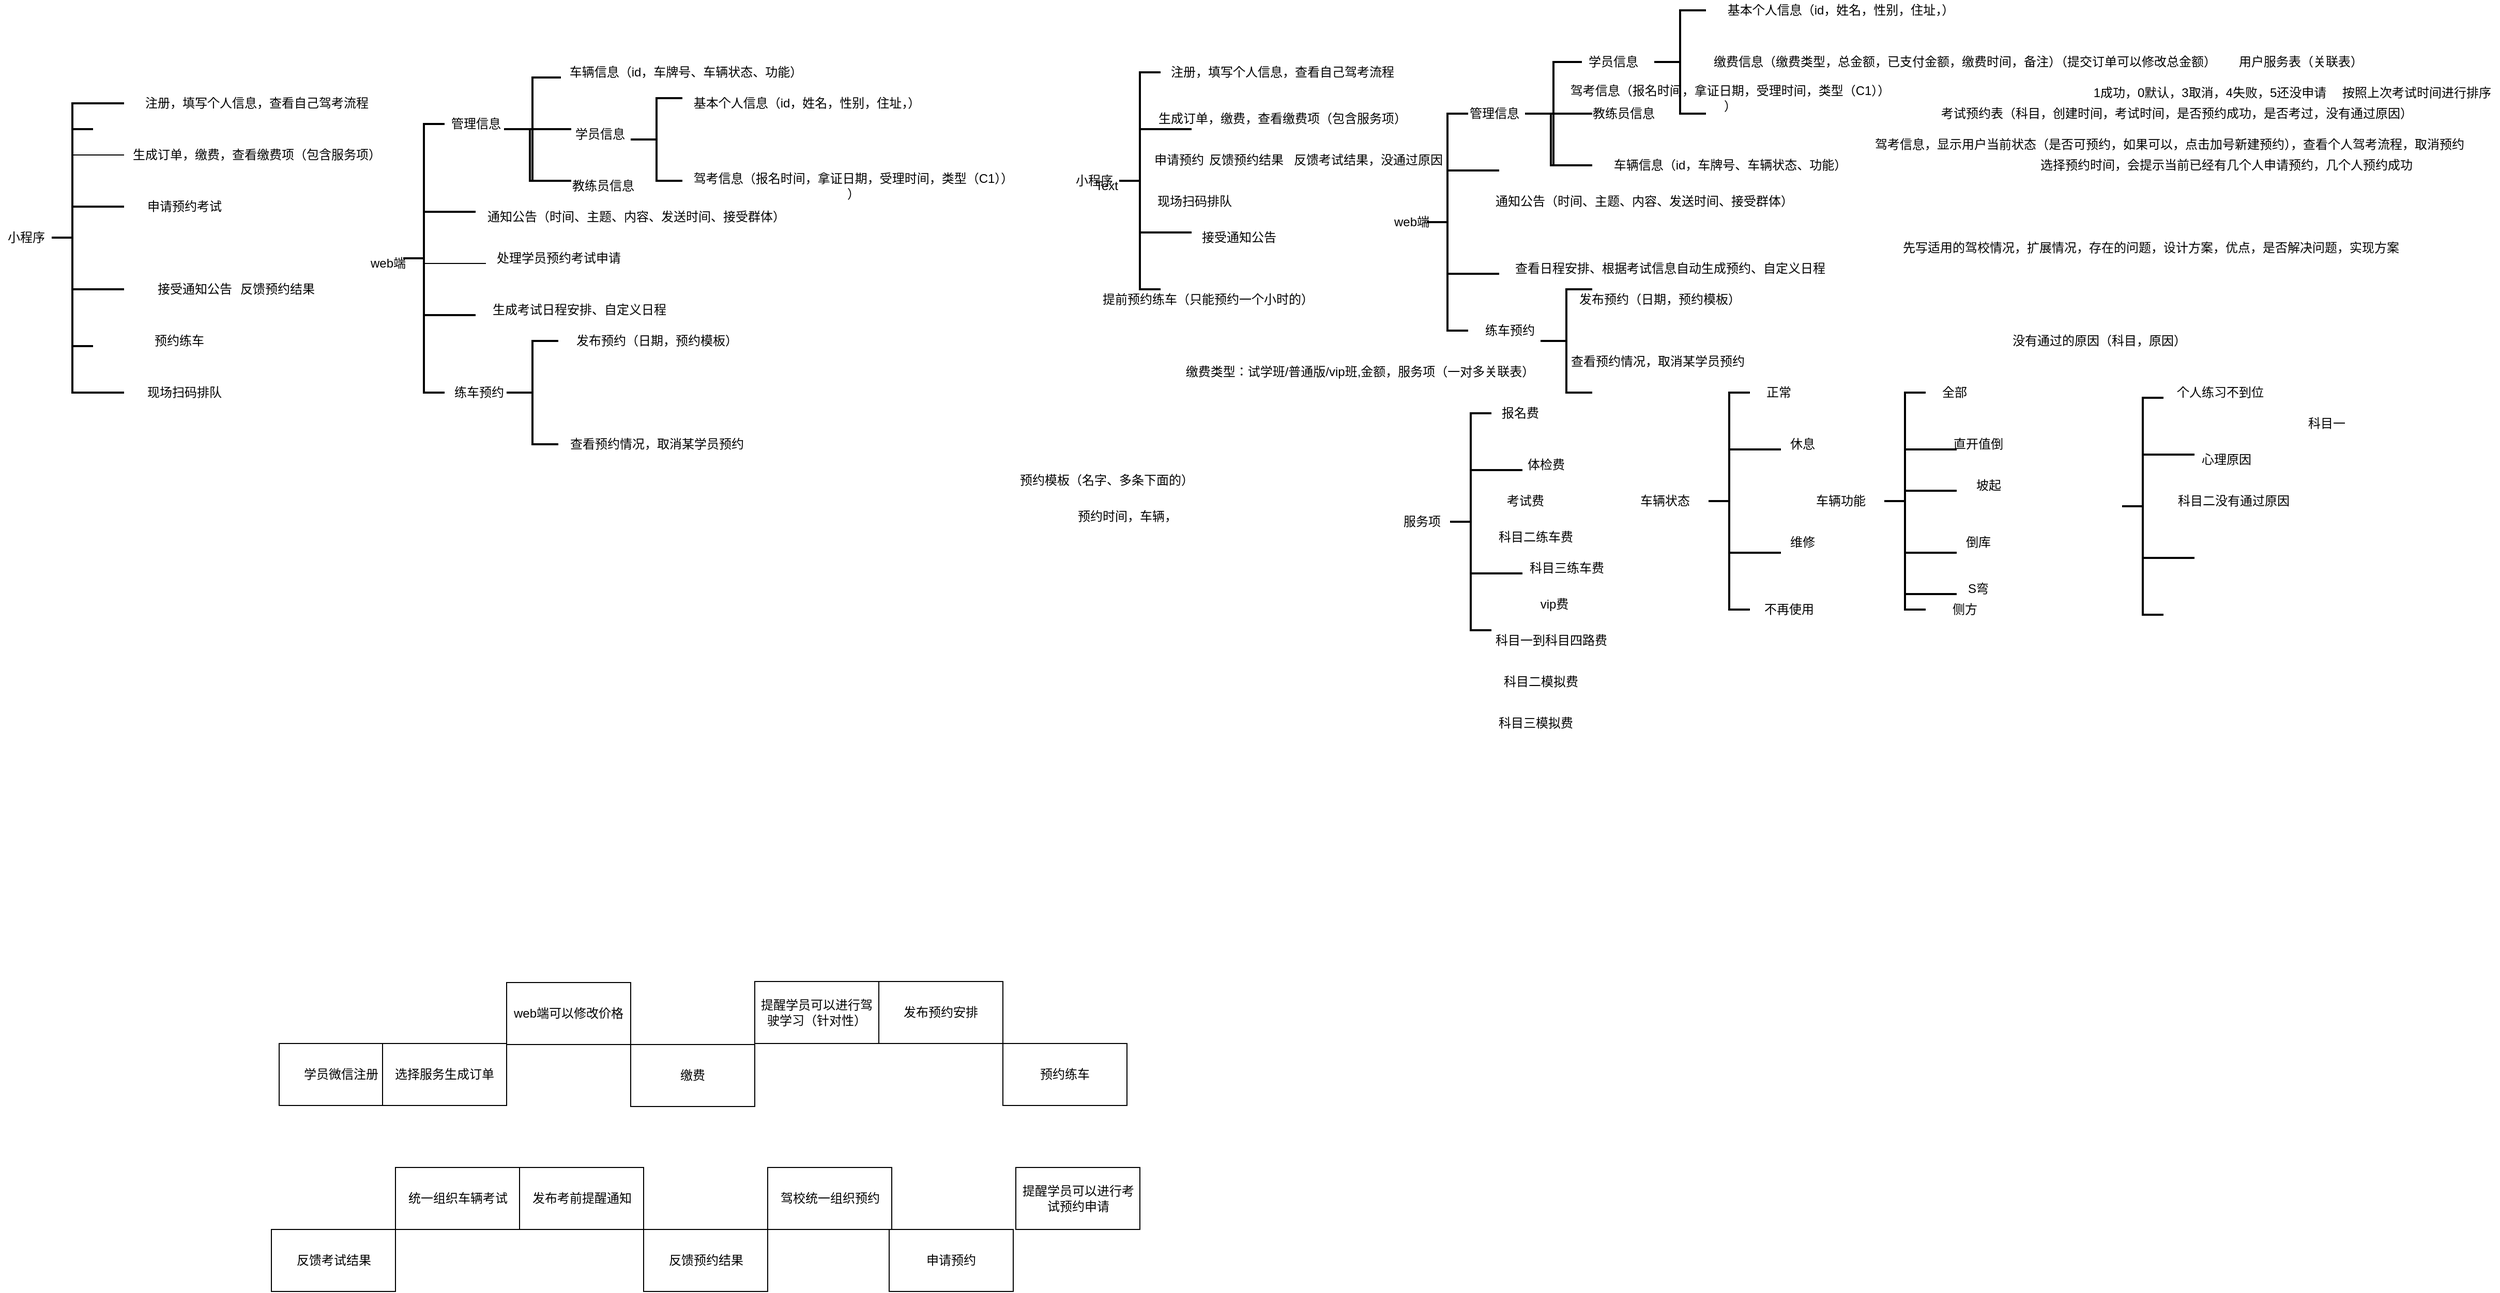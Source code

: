 <mxfile version="13.0.7" type="device"><diagram id="o9pVf2Cf2nYiJzQWZ7N8" name="Page-1"><mxGraphModel dx="2577" dy="399" grid="1" gridSize="10" guides="1" tooltips="1" connect="1" arrows="1" fold="1" page="1" pageScale="1" pageWidth="827" pageHeight="1169" math="0" shadow="0"><root><mxCell id="0"/><mxCell id="1" parent="0"/><mxCell id="RV9XhG7T6O22ZrAgL0TX-2" value="" style="strokeWidth=2;html=1;shape=mxgraph.flowchart.annotation_2;align=left;labelPosition=right;pointerEvents=1;" parent="1" vertex="1"><mxGeometry x="110" y="130" width="40" height="210" as="geometry"/></mxCell><mxCell id="RV9XhG7T6O22ZrAgL0TX-3" value="web端" style="text;html=1;resizable=0;autosize=1;align=center;verticalAlign=middle;points=[];fillColor=none;strokeColor=none;rounded=0;" parent="1" vertex="1"><mxGeometry x="70" y="225" width="50" height="20" as="geometry"/></mxCell><mxCell id="RV9XhG7T6O22ZrAgL0TX-6" value="" style="strokeWidth=2;html=1;shape=mxgraph.flowchart.annotation_1;align=left;pointerEvents=1;" parent="1" vertex="1"><mxGeometry x="130" y="185" width="50" height="100" as="geometry"/></mxCell><mxCell id="RV9XhG7T6O22ZrAgL0TX-7" value="管理信息" style="text;html=1;resizable=0;autosize=1;align=center;verticalAlign=middle;points=[];fillColor=none;strokeColor=none;rounded=0;" parent="1" vertex="1"><mxGeometry x="145" y="120" width="60" height="20" as="geometry"/></mxCell><mxCell id="RV9XhG7T6O22ZrAgL0TX-8" value="" style="strokeWidth=2;html=1;shape=mxgraph.flowchart.annotation_2;align=left;labelPosition=right;pointerEvents=1;" parent="1" vertex="1"><mxGeometry x="205" y="80" width="55" height="100" as="geometry"/></mxCell><mxCell id="RV9XhG7T6O22ZrAgL0TX-9" value="学员信息" style="text;html=1;resizable=0;autosize=1;align=center;verticalAlign=middle;points=[];fillColor=none;strokeColor=none;rounded=0;" parent="1" vertex="1"><mxGeometry x="260" y="70" width="60" height="20" as="geometry"/></mxCell><mxCell id="RV9XhG7T6O22ZrAgL0TX-10" value="车辆信息（id，车牌号、车辆状态、功能）" style="text;html=1;resizable=0;autosize=1;align=center;verticalAlign=middle;points=[];fillColor=none;strokeColor=none;rounded=0;" parent="1" vertex="1"><mxGeometry x="282.5" y="170" width="240" height="20" as="geometry"/></mxCell><mxCell id="RV9XhG7T6O22ZrAgL0TX-11" value="查看日程安排、根据考试信息自动生成预约、自定义日程" style="text;html=1;resizable=0;autosize=1;align=center;verticalAlign=middle;points=[];fillColor=none;strokeColor=none;rounded=0;" parent="1" vertex="1"><mxGeometry x="185" y="270" width="320" height="20" as="geometry"/></mxCell><mxCell id="RV9XhG7T6O22ZrAgL0TX-12" value="" style="strokeWidth=2;html=1;shape=mxgraph.flowchart.annotation_2;align=left;labelPosition=right;pointerEvents=1;" parent="1" vertex="1"><mxGeometry x="330" y="30" width="50" height="100" as="geometry"/></mxCell><mxCell id="RV9XhG7T6O22ZrAgL0TX-13" value="基本个人信息（id，姓名，性别，住址，）" style="text;html=1;resizable=0;autosize=1;align=center;verticalAlign=middle;points=[];fillColor=none;strokeColor=none;rounded=0;" parent="1" vertex="1"><mxGeometry x="390" y="20" width="240" height="20" as="geometry"/></mxCell><mxCell id="RV9XhG7T6O22ZrAgL0TX-14" value="驾考信息（报名时间，拿证日期，受理时间，类型（C1））&lt;br&gt;）" style="text;html=1;resizable=0;autosize=1;align=center;verticalAlign=middle;points=[];fillColor=none;strokeColor=none;rounded=0;" parent="1" vertex="1"><mxGeometry x="237.5" y="100" width="330" height="30" as="geometry"/></mxCell><mxCell id="RV9XhG7T6O22ZrAgL0TX-15" value="" style="strokeWidth=2;html=1;shape=mxgraph.flowchart.annotation_1;align=left;pointerEvents=1;" parent="1" vertex="1"><mxGeometry x="230" y="130" width="40" height="50" as="geometry"/></mxCell><mxCell id="RV9XhG7T6O22ZrAgL0TX-16" value="教练员信息" style="text;html=1;resizable=0;autosize=1;align=center;verticalAlign=middle;points=[];fillColor=none;strokeColor=none;rounded=0;" parent="1" vertex="1"><mxGeometry x="260" y="120" width="80" height="20" as="geometry"/></mxCell><mxCell id="RV9XhG7T6O22ZrAgL0TX-18" value="车辆状态" style="text;html=1;resizable=0;autosize=1;align=center;verticalAlign=middle;points=[];fillColor=none;strokeColor=none;rounded=0;" parent="1" vertex="1"><mxGeometry x="310" y="495" width="60" height="20" as="geometry"/></mxCell><mxCell id="RV9XhG7T6O22ZrAgL0TX-19" value="正常" style="text;html=1;resizable=0;autosize=1;align=center;verticalAlign=middle;points=[];fillColor=none;strokeColor=none;rounded=0;" parent="1" vertex="1"><mxGeometry x="430" y="390" width="40" height="20" as="geometry"/></mxCell><mxCell id="RV9XhG7T6O22ZrAgL0TX-20" value="维修" style="text;html=1;resizable=0;autosize=1;align=center;verticalAlign=middle;points=[];fillColor=none;strokeColor=none;rounded=0;" parent="1" vertex="1"><mxGeometry x="452.5" y="535" width="40" height="20" as="geometry"/></mxCell><mxCell id="RV9XhG7T6O22ZrAgL0TX-22" value="休息" style="text;html=1;resizable=0;autosize=1;align=center;verticalAlign=middle;points=[];fillColor=none;strokeColor=none;rounded=0;" parent="1" vertex="1"><mxGeometry x="452.5" y="440" width="40" height="20" as="geometry"/></mxCell><mxCell id="RV9XhG7T6O22ZrAgL0TX-26" value="" style="strokeWidth=2;html=1;shape=mxgraph.flowchart.annotation_2;align=left;labelPosition=right;pointerEvents=1;" parent="1" vertex="1"><mxGeometry x="382.5" y="400" width="40" height="210" as="geometry"/></mxCell><mxCell id="RV9XhG7T6O22ZrAgL0TX-28" value="" style="strokeWidth=2;html=1;shape=mxgraph.flowchart.annotation_1;align=left;pointerEvents=1;" parent="1" vertex="1"><mxGeometry x="402.5" y="455" width="50" height="100" as="geometry"/></mxCell><mxCell id="RV9XhG7T6O22ZrAgL0TX-30" value="不再使用" style="text;html=1;resizable=0;autosize=1;align=center;verticalAlign=middle;points=[];fillColor=none;strokeColor=none;rounded=0;" parent="1" vertex="1"><mxGeometry x="430" y="600" width="60" height="20" as="geometry"/></mxCell><mxCell id="RV9XhG7T6O22ZrAgL0TX-31" value="车辆功能" style="text;html=1;resizable=0;autosize=1;align=center;verticalAlign=middle;points=[];fillColor=none;strokeColor=none;rounded=0;" parent="1" vertex="1"><mxGeometry x="480" y="495" width="60" height="20" as="geometry"/></mxCell><mxCell id="RV9XhG7T6O22ZrAgL0TX-32" value="全部" style="text;html=1;resizable=0;autosize=1;align=center;verticalAlign=middle;points=[];fillColor=none;strokeColor=none;rounded=0;" parent="1" vertex="1"><mxGeometry x="600" y="390" width="40" height="20" as="geometry"/></mxCell><mxCell id="RV9XhG7T6O22ZrAgL0TX-33" value="倒库" style="text;html=1;resizable=0;autosize=1;align=center;verticalAlign=middle;points=[];fillColor=none;strokeColor=none;rounded=0;" parent="1" vertex="1"><mxGeometry x="622.5" y="535" width="40" height="20" as="geometry"/></mxCell><mxCell id="RV9XhG7T6O22ZrAgL0TX-34" value="直开值倒" style="text;html=1;resizable=0;autosize=1;align=center;verticalAlign=middle;points=[];fillColor=none;strokeColor=none;rounded=0;" parent="1" vertex="1"><mxGeometry x="612.5" y="440" width="60" height="20" as="geometry"/></mxCell><mxCell id="RV9XhG7T6O22ZrAgL0TX-35" value="" style="strokeWidth=2;html=1;shape=mxgraph.flowchart.annotation_2;align=left;labelPosition=right;pointerEvents=1;" parent="1" vertex="1"><mxGeometry x="552.5" y="400" width="40" height="210" as="geometry"/></mxCell><mxCell id="RV9XhG7T6O22ZrAgL0TX-36" value="" style="strokeWidth=2;html=1;shape=mxgraph.flowchart.annotation_1;align=left;pointerEvents=1;" parent="1" vertex="1"><mxGeometry x="572.5" y="455" width="50" height="100" as="geometry"/></mxCell><mxCell id="RV9XhG7T6O22ZrAgL0TX-37" value="侧方" style="text;html=1;resizable=0;autosize=1;align=center;verticalAlign=middle;points=[];fillColor=none;strokeColor=none;rounded=0;" parent="1" vertex="1"><mxGeometry x="610" y="600" width="40" height="20" as="geometry"/></mxCell><mxCell id="RV9XhG7T6O22ZrAgL0TX-38" value="" style="strokeWidth=2;html=1;shape=mxgraph.flowchart.annotation_1;align=left;pointerEvents=1;" parent="1" vertex="1"><mxGeometry x="572.5" y="495" width="50" height="100" as="geometry"/></mxCell><mxCell id="RV9XhG7T6O22ZrAgL0TX-39" value="坡起" style="text;html=1;resizable=0;autosize=1;align=center;verticalAlign=middle;points=[];fillColor=none;strokeColor=none;rounded=0;" parent="1" vertex="1"><mxGeometry x="632.5" y="480" width="40" height="20" as="geometry"/></mxCell><mxCell id="RV9XhG7T6O22ZrAgL0TX-40" value="S弯" style="text;html=1;resizable=0;autosize=1;align=center;verticalAlign=middle;points=[];fillColor=none;strokeColor=none;rounded=0;" parent="1" vertex="1"><mxGeometry x="622.5" y="580" width="40" height="20" as="geometry"/></mxCell><mxCell id="RV9XhG7T6O22ZrAgL0TX-41" value="通知公告（时间、主题、内容、发送时间、接受群体）" style="text;html=1;resizable=0;autosize=1;align=center;verticalAlign=middle;points=[];fillColor=none;strokeColor=none;rounded=0;" parent="1" vertex="1"><mxGeometry x="170" y="205" width="300" height="20" as="geometry"/></mxCell><mxCell id="RV9XhG7T6O22ZrAgL0TX-42" value="缴费信息（缴费类型，总金额，已支付金额，缴费时间，备注）（提交订单可以修改总金额）" style="text;html=1;resizable=0;autosize=1;align=center;verticalAlign=middle;points=[];fillColor=none;strokeColor=none;rounded=0;" parent="1" vertex="1"><mxGeometry x="375" y="70" width="510" height="20" as="geometry"/></mxCell><mxCell id="RV9XhG7T6O22ZrAgL0TX-51" value="服务项" style="text;html=1;resizable=0;autosize=1;align=center;verticalAlign=middle;points=[];fillColor=none;strokeColor=none;rounded=0;" parent="1" vertex="1"><mxGeometry x="80" y="515" width="50" height="20" as="geometry"/></mxCell><mxCell id="RV9XhG7T6O22ZrAgL0TX-52" value="报名费" style="text;html=1;resizable=0;autosize=1;align=center;verticalAlign=middle;points=[];fillColor=none;strokeColor=none;rounded=0;" parent="1" vertex="1"><mxGeometry x="175" y="410" width="50" height="20" as="geometry"/></mxCell><mxCell id="RV9XhG7T6O22ZrAgL0TX-53" value="" style="strokeWidth=2;html=1;shape=mxgraph.flowchart.annotation_2;align=left;labelPosition=right;pointerEvents=1;" parent="1" vertex="1"><mxGeometry x="132.5" y="420" width="40" height="210" as="geometry"/></mxCell><mxCell id="RV9XhG7T6O22ZrAgL0TX-54" value="" style="strokeWidth=2;html=1;shape=mxgraph.flowchart.annotation_1;align=left;pointerEvents=1;" parent="1" vertex="1"><mxGeometry x="152.5" y="475" width="50" height="100" as="geometry"/></mxCell><mxCell id="RV9XhG7T6O22ZrAgL0TX-55" value="体检费" style="text;html=1;resizable=0;autosize=1;align=center;verticalAlign=middle;points=[];fillColor=none;strokeColor=none;rounded=0;" parent="1" vertex="1"><mxGeometry x="200" y="460" width="50" height="20" as="geometry"/></mxCell><mxCell id="RV9XhG7T6O22ZrAgL0TX-56" value="考试费" style="text;html=1;resizable=0;autosize=1;align=center;verticalAlign=middle;points=[];fillColor=none;strokeColor=none;rounded=0;" parent="1" vertex="1"><mxGeometry x="180" y="495" width="50" height="20" as="geometry"/></mxCell><mxCell id="RV9XhG7T6O22ZrAgL0TX-57" value="科目二练车费" style="text;html=1;resizable=0;autosize=1;align=center;verticalAlign=middle;points=[];fillColor=none;strokeColor=none;rounded=0;" parent="1" vertex="1"><mxGeometry x="170" y="530" width="90" height="20" as="geometry"/></mxCell><mxCell id="RV9XhG7T6O22ZrAgL0TX-58" value="科目三练车费" style="text;html=1;resizable=0;autosize=1;align=center;verticalAlign=middle;points=[];fillColor=none;strokeColor=none;rounded=0;" parent="1" vertex="1"><mxGeometry x="200" y="560" width="90" height="20" as="geometry"/></mxCell><mxCell id="RV9XhG7T6O22ZrAgL0TX-59" value="vip费" style="text;html=1;resizable=0;autosize=1;align=center;verticalAlign=middle;points=[];fillColor=none;strokeColor=none;rounded=0;" parent="1" vertex="1"><mxGeometry x="212.5" y="595" width="40" height="20" as="geometry"/></mxCell><mxCell id="RV9XhG7T6O22ZrAgL0TX-60" value="科目一到科目四路费" style="text;html=1;resizable=0;autosize=1;align=center;verticalAlign=middle;points=[];fillColor=none;strokeColor=none;rounded=0;" parent="1" vertex="1"><mxGeometry x="170" y="630" width="120" height="20" as="geometry"/></mxCell><mxCell id="RV9XhG7T6O22ZrAgL0TX-61" value="科目二模拟费" style="text;html=1;resizable=0;autosize=1;align=center;verticalAlign=middle;points=[];fillColor=none;strokeColor=none;rounded=0;" parent="1" vertex="1"><mxGeometry x="175" y="670" width="90" height="20" as="geometry"/></mxCell><mxCell id="RV9XhG7T6O22ZrAgL0TX-62" value="科目三模拟费" style="text;html=1;resizable=0;autosize=1;align=center;verticalAlign=middle;points=[];fillColor=none;strokeColor=none;rounded=0;" parent="1" vertex="1"><mxGeometry x="170" y="710" width="90" height="20" as="geometry"/></mxCell><mxCell id="RV9XhG7T6O22ZrAgL0TX-63" value="缴费类型：试学班/普通版/vip班,金额，服务项（一对多关联表）" style="text;html=1;resizable=0;autosize=1;align=center;verticalAlign=middle;points=[];fillColor=none;strokeColor=none;rounded=0;" parent="1" vertex="1"><mxGeometry x="-130" y="370" width="350" height="20" as="geometry"/></mxCell><mxCell id="RV9XhG7T6O22ZrAgL0TX-64" value="用户服务表（关联表）" style="text;html=1;resizable=0;autosize=1;align=center;verticalAlign=middle;points=[];fillColor=none;strokeColor=none;rounded=0;" parent="1" vertex="1"><mxGeometry x="885" y="70" width="140" height="20" as="geometry"/></mxCell><mxCell id="RV9XhG7T6O22ZrAgL0TX-67" value="考试预约表（科目，创建时间，考试时间，是否预约成功，是否考过，没有通过原因）" style="text;html=1;resizable=0;autosize=1;align=center;verticalAlign=middle;points=[];fillColor=none;strokeColor=none;rounded=0;" parent="1" vertex="1"><mxGeometry x="600" y="120" width="470" height="20" as="geometry"/></mxCell><mxCell id="RV9XhG7T6O22ZrAgL0TX-68" value="练车预约" style="text;html=1;resizable=0;autosize=1;align=center;verticalAlign=middle;points=[];fillColor=none;strokeColor=none;rounded=0;" parent="1" vertex="1"><mxGeometry x="160" y="330" width="60" height="20" as="geometry"/></mxCell><mxCell id="RV9XhG7T6O22ZrAgL0TX-69" value="没有通过的原因（科目，原因）" style="text;html=1;resizable=0;autosize=1;align=center;verticalAlign=middle;points=[];fillColor=none;strokeColor=none;rounded=0;" parent="1" vertex="1"><mxGeometry x="670" y="340" width="180" height="20" as="geometry"/></mxCell><mxCell id="RV9XhG7T6O22ZrAgL0TX-70" value="个人练习不到位" style="text;html=1;resizable=0;autosize=1;align=center;verticalAlign=middle;points=[];fillColor=none;strokeColor=none;rounded=0;" parent="1" vertex="1"><mxGeometry x="827" y="390" width="100" height="20" as="geometry"/></mxCell><mxCell id="RV9XhG7T6O22ZrAgL0TX-71" value="" style="strokeWidth=2;html=1;shape=mxgraph.flowchart.annotation_2;align=left;labelPosition=right;pointerEvents=1;" parent="1" vertex="1"><mxGeometry x="782.5" y="405" width="40" height="210" as="geometry"/></mxCell><mxCell id="RV9XhG7T6O22ZrAgL0TX-72" value="" style="strokeWidth=2;html=1;shape=mxgraph.flowchart.annotation_1;align=left;pointerEvents=1;" parent="1" vertex="1"><mxGeometry x="802.5" y="460" width="50" height="100" as="geometry"/></mxCell><mxCell id="RV9XhG7T6O22ZrAgL0TX-73" value="心理原因" style="text;html=1;resizable=0;autosize=1;align=center;verticalAlign=middle;points=[];fillColor=none;strokeColor=none;rounded=0;" parent="1" vertex="1"><mxGeometry x="852.5" y="455" width="60" height="20" as="geometry"/></mxCell><mxCell id="RV9XhG7T6O22ZrAgL0TX-74" value="科目一" style="text;html=1;resizable=0;autosize=1;align=center;verticalAlign=middle;points=[];fillColor=none;strokeColor=none;rounded=0;" parent="1" vertex="1"><mxGeometry x="955" y="420" width="50" height="20" as="geometry"/></mxCell><mxCell id="RV9XhG7T6O22ZrAgL0TX-75" value="科目二没有通过原因" style="text;html=1;resizable=0;autosize=1;align=center;verticalAlign=middle;points=[];fillColor=none;strokeColor=none;rounded=0;" parent="1" vertex="1"><mxGeometry x="830" y="495" width="120" height="20" as="geometry"/></mxCell><mxCell id="RV9XhG7T6O22ZrAgL0TX-78" value="小程序" style="text;html=1;resizable=0;autosize=1;align=center;verticalAlign=middle;points=[];fillColor=none;strokeColor=none;rounded=0;" parent="1" vertex="1"><mxGeometry x="-243.5" y="179" width="63.5" height="31" as="geometry"/></mxCell><mxCell id="ZMfDqOcfKQKADnaUIwZV-58" value="Text" style="text;html=1;align=center;verticalAlign=middle;resizable=0;points=[];autosize=1;" vertex="1" parent="RV9XhG7T6O22ZrAgL0TX-78"><mxGeometry x="23.5" y="11" width="40" height="20" as="geometry"/></mxCell><mxCell id="RV9XhG7T6O22ZrAgL0TX-79" value="注册，填写个人信息，查看自己驾考流程" style="text;html=1;resizable=0;autosize=1;align=center;verticalAlign=middle;points=[];fillColor=none;strokeColor=none;rounded=0;" parent="1" vertex="1"><mxGeometry x="-145" y="80" width="230" height="20" as="geometry"/></mxCell><mxCell id="RV9XhG7T6O22ZrAgL0TX-80" value="申请预约" style="text;html=1;resizable=0;autosize=1;align=center;verticalAlign=middle;points=[];fillColor=none;strokeColor=none;rounded=0;" parent="1" vertex="1"><mxGeometry x="-160" y="165" width="60" height="20" as="geometry"/></mxCell><mxCell id="RV9XhG7T6O22ZrAgL0TX-81" value="生成订单，缴费，查看缴费项（包含服务项）" style="text;html=1;resizable=0;autosize=1;align=center;verticalAlign=middle;points=[];fillColor=none;strokeColor=none;rounded=0;" parent="1" vertex="1"><mxGeometry x="-160" y="125" width="260" height="20" as="geometry"/></mxCell><mxCell id="RV9XhG7T6O22ZrAgL0TX-82" value="" style="strokeWidth=2;html=1;shape=mxgraph.flowchart.annotation_2;align=left;labelPosition=right;pointerEvents=1;" parent="1" vertex="1"><mxGeometry x="-187.5" y="90" width="40" height="210" as="geometry"/></mxCell><mxCell id="RV9XhG7T6O22ZrAgL0TX-83" value="" style="strokeWidth=2;html=1;shape=mxgraph.flowchart.annotation_1;align=left;pointerEvents=1;" parent="1" vertex="1"><mxGeometry x="-167.5" y="145" width="50" height="100" as="geometry"/></mxCell><mxCell id="RV9XhG7T6O22ZrAgL0TX-84" value="接受通知公告" style="text;html=1;resizable=0;autosize=1;align=center;verticalAlign=middle;points=[];fillColor=none;strokeColor=none;rounded=0;" parent="1" vertex="1"><mxGeometry x="-117.5" y="240" width="90" height="20" as="geometry"/></mxCell><mxCell id="RV9XhG7T6O22ZrAgL0TX-85" value="反馈预约结果" style="text;html=1;resizable=0;autosize=1;align=center;verticalAlign=middle;points=[];fillColor=none;strokeColor=none;rounded=0;" parent="1" vertex="1"><mxGeometry x="-110" y="165" width="90" height="20" as="geometry"/></mxCell><mxCell id="RV9XhG7T6O22ZrAgL0TX-86" value="反馈考试结果，没通过原因" style="text;html=1;resizable=0;autosize=1;align=center;verticalAlign=middle;points=[];fillColor=none;strokeColor=none;rounded=0;" parent="1" vertex="1"><mxGeometry x="-27.5" y="165" width="160" height="20" as="geometry"/></mxCell><mxCell id="RV9XhG7T6O22ZrAgL0TX-89" value="现场扫码排队" style="text;html=1;resizable=0;autosize=1;align=center;verticalAlign=middle;points=[];fillColor=none;strokeColor=none;rounded=0;" parent="1" vertex="1"><mxGeometry x="-160" y="205" width="90" height="20" as="geometry"/></mxCell><mxCell id="RV9XhG7T6O22ZrAgL0TX-90" value="提前预约练车（只能预约一个小时的）" style="text;html=1;resizable=0;autosize=1;align=center;verticalAlign=middle;points=[];fillColor=none;strokeColor=none;rounded=0;" parent="1" vertex="1"><mxGeometry x="-212.5" y="300" width="220" height="20" as="geometry"/></mxCell><mxCell id="RV9XhG7T6O22ZrAgL0TX-91" value="驾考信息，显示用户当前状态（是否可预约，如果可以，点击加号新建预约），查看个人驾考流程，取消预约" style="text;html=1;resizable=0;autosize=1;align=center;verticalAlign=middle;points=[];fillColor=none;strokeColor=none;rounded=0;" parent="1" vertex="1"><mxGeometry x="532.5" y="150" width="590" height="20" as="geometry"/></mxCell><mxCell id="RV9XhG7T6O22ZrAgL0TX-92" value="预约时间，车辆，" style="text;html=1;resizable=0;autosize=1;align=center;verticalAlign=middle;points=[];fillColor=none;strokeColor=none;rounded=0;" parent="1" vertex="1"><mxGeometry x="-235" y="510" width="110" height="20" as="geometry"/></mxCell><mxCell id="RV9XhG7T6O22ZrAgL0TX-93" value="预约模板（名字、多条下面的）" style="text;html=1;resizable=0;autosize=1;align=center;verticalAlign=middle;points=[];fillColor=none;strokeColor=none;rounded=0;" parent="1" vertex="1"><mxGeometry x="-290" y="475" width="180" height="20" as="geometry"/></mxCell><mxCell id="RV9XhG7T6O22ZrAgL0TX-94" value="1成功，0默认，3取消，4失败，5还没申请" style="text;html=1;resizable=0;autosize=1;align=center;verticalAlign=middle;points=[];fillColor=none;strokeColor=none;rounded=0;" parent="1" vertex="1"><mxGeometry x="747" y="100" width="240" height="20" as="geometry"/></mxCell><mxCell id="RV9XhG7T6O22ZrAgL0TX-95" value="" style="strokeWidth=2;html=1;shape=mxgraph.flowchart.annotation_2;align=left;labelPosition=right;pointerEvents=1;" parent="1" vertex="1"><mxGeometry x="220" y="300" width="50" height="100" as="geometry"/></mxCell><mxCell id="RV9XhG7T6O22ZrAgL0TX-96" value="发布预约（日期，预约模板）" style="text;html=1;resizable=0;autosize=1;align=center;verticalAlign=middle;points=[];fillColor=none;strokeColor=none;rounded=0;" parent="1" vertex="1"><mxGeometry x="250" y="300" width="170" height="20" as="geometry"/></mxCell><mxCell id="RV9XhG7T6O22ZrAgL0TX-97" value="查看预约情况，取消某学员预约" style="text;html=1;resizable=0;autosize=1;align=center;verticalAlign=middle;points=[];fillColor=none;strokeColor=none;rounded=0;" parent="1" vertex="1"><mxGeometry x="242.5" y="360" width="180" height="20" as="geometry"/></mxCell><mxCell id="RV9XhG7T6O22ZrAgL0TX-98" value="选择预约时间，会提示当前已经有几个人申请预约，几个人预约成功" style="text;html=1;resizable=0;autosize=1;align=center;verticalAlign=middle;points=[];fillColor=none;strokeColor=none;rounded=0;" parent="1" vertex="1"><mxGeometry x="692.5" y="170" width="380" height="20" as="geometry"/></mxCell><mxCell id="RV9XhG7T6O22ZrAgL0TX-99" value="按照上次考试时间进行排序" style="text;html=1;resizable=0;autosize=1;align=center;verticalAlign=middle;points=[];fillColor=none;strokeColor=none;rounded=0;" parent="1" vertex="1"><mxGeometry x="987" y="100" width="160" height="20" as="geometry"/></mxCell><mxCell id="RV9XhG7T6O22ZrAgL0TX-100" value="先写适用的驾校情况，扩展情况，存在的问题，设计方案，优点，是否解决问题，实现方案" style="text;html=1;resizable=0;autosize=1;align=center;verticalAlign=middle;points=[];fillColor=none;strokeColor=none;rounded=0;" parent="1" vertex="1"><mxGeometry x="560" y="250" width="500" height="20" as="geometry"/></mxCell><mxCell id="ZMfDqOcfKQKADnaUIwZV-1" value="学员微信注册" style="rounded=0;whiteSpace=wrap;html=1;" vertex="1" parent="1"><mxGeometry x="-1000" y="1030" width="120" height="60" as="geometry"/></mxCell><mxCell id="ZMfDqOcfKQKADnaUIwZV-2" value="选择服务生成订单" style="rounded=0;whiteSpace=wrap;html=1;" vertex="1" parent="1"><mxGeometry x="-900" y="1030" width="120" height="60" as="geometry"/></mxCell><mxCell id="ZMfDqOcfKQKADnaUIwZV-3" value="缴费" style="rounded=0;whiteSpace=wrap;html=1;" vertex="1" parent="1"><mxGeometry x="-660" y="1031" width="120" height="60" as="geometry"/></mxCell><mxCell id="ZMfDqOcfKQKADnaUIwZV-6" value="web端可以修改价格" style="rounded=0;whiteSpace=wrap;html=1;" vertex="1" parent="1"><mxGeometry x="-780" y="971" width="120" height="60" as="geometry"/></mxCell><mxCell id="ZMfDqOcfKQKADnaUIwZV-7" value="提醒学员可以进行驾驶学习（针对性）" style="rounded=0;whiteSpace=wrap;html=1;" vertex="1" parent="1"><mxGeometry x="-540" y="970" width="120" height="60" as="geometry"/></mxCell><mxCell id="ZMfDqOcfKQKADnaUIwZV-8" value="提醒学员可以进行考试预约申请" style="rounded=0;whiteSpace=wrap;html=1;" vertex="1" parent="1"><mxGeometry x="-287.5" y="1150" width="120" height="60" as="geometry"/></mxCell><mxCell id="ZMfDqOcfKQKADnaUIwZV-9" value="预约练车" style="rounded=0;whiteSpace=wrap;html=1;" vertex="1" parent="1"><mxGeometry x="-300" y="1030" width="120" height="60" as="geometry"/></mxCell><mxCell id="ZMfDqOcfKQKADnaUIwZV-10" value="发布预约安排" style="rounded=0;whiteSpace=wrap;html=1;" vertex="1" parent="1"><mxGeometry x="-420" y="970" width="120" height="60" as="geometry"/></mxCell><mxCell id="ZMfDqOcfKQKADnaUIwZV-11" value="申请预约" style="rounded=0;whiteSpace=wrap;html=1;" vertex="1" parent="1"><mxGeometry x="-410" y="1210" width="120" height="60" as="geometry"/></mxCell><mxCell id="ZMfDqOcfKQKADnaUIwZV-12" value="驾校统一组织预约" style="rounded=0;whiteSpace=wrap;html=1;" vertex="1" parent="1"><mxGeometry x="-527.5" y="1150" width="120" height="60" as="geometry"/></mxCell><mxCell id="ZMfDqOcfKQKADnaUIwZV-15" value="发布考前提醒通知" style="rounded=0;whiteSpace=wrap;html=1;" vertex="1" parent="1"><mxGeometry x="-767.5" y="1150" width="120" height="60" as="geometry"/></mxCell><mxCell id="ZMfDqOcfKQKADnaUIwZV-16" value="统一组织车辆考试" style="rounded=0;whiteSpace=wrap;html=1;" vertex="1" parent="1"><mxGeometry x="-887.5" y="1150" width="120" height="60" as="geometry"/></mxCell><mxCell id="ZMfDqOcfKQKADnaUIwZV-17" value="反馈考试结果" style="rounded=0;whiteSpace=wrap;html=1;" vertex="1" parent="1"><mxGeometry x="-1007.5" y="1210" width="120" height="60" as="geometry"/></mxCell><mxCell id="ZMfDqOcfKQKADnaUIwZV-18" value="反馈预约结果" style="rounded=0;whiteSpace=wrap;html=1;" vertex="1" parent="1"><mxGeometry x="-647.5" y="1210" width="120" height="60" as="geometry"/></mxCell><mxCell id="ZMfDqOcfKQKADnaUIwZV-21" value="小程序" style="text;html=1;resizable=0;autosize=1;align=center;verticalAlign=middle;points=[];fillColor=none;strokeColor=none;rounded=0;" vertex="1" parent="1"><mxGeometry x="-1270" y="240" width="50" height="20" as="geometry"/></mxCell><mxCell id="ZMfDqOcfKQKADnaUIwZV-22" value="注册，填写个人信息，查看自己驾考流程" style="text;html=1;resizable=0;autosize=1;align=center;verticalAlign=middle;points=[];fillColor=none;strokeColor=none;rounded=0;" vertex="1" parent="1"><mxGeometry x="-1137.5" y="110" width="230" height="20" as="geometry"/></mxCell><mxCell id="ZMfDqOcfKQKADnaUIwZV-24" value="生成订单，缴费，查看缴费项（包含服务项）" style="text;html=1;resizable=0;autosize=1;align=center;verticalAlign=middle;points=[];fillColor=none;strokeColor=none;rounded=0;" vertex="1" parent="1"><mxGeometry x="-1152.5" y="160" width="260" height="20" as="geometry"/></mxCell><mxCell id="ZMfDqOcfKQKADnaUIwZV-25" value="" style="strokeWidth=2;html=1;shape=mxgraph.flowchart.annotation_2;align=left;labelPosition=right;pointerEvents=1;" vertex="1" parent="1"><mxGeometry x="-1220" y="145" width="40" height="210" as="geometry"/></mxCell><mxCell id="ZMfDqOcfKQKADnaUIwZV-26" value="" style="strokeWidth=2;html=1;shape=mxgraph.flowchart.annotation_1;align=left;pointerEvents=1;" vertex="1" parent="1"><mxGeometry x="-1200" y="120" width="50" height="100" as="geometry"/></mxCell><mxCell id="ZMfDqOcfKQKADnaUIwZV-27" value="接受通知公告" style="text;html=1;resizable=0;autosize=1;align=center;verticalAlign=middle;points=[];fillColor=none;strokeColor=none;rounded=0;" vertex="1" parent="1"><mxGeometry x="-1127.5" y="290" width="90" height="20" as="geometry"/></mxCell><mxCell id="ZMfDqOcfKQKADnaUIwZV-28" value="反馈预约结果" style="text;html=1;resizable=0;autosize=1;align=center;verticalAlign=middle;points=[];fillColor=none;strokeColor=none;rounded=0;" vertex="1" parent="1"><mxGeometry x="-1047.5" y="290" width="90" height="20" as="geometry"/></mxCell><mxCell id="ZMfDqOcfKQKADnaUIwZV-29" value="现场扫码排队" style="text;html=1;resizable=0;autosize=1;align=center;verticalAlign=middle;points=[];fillColor=none;strokeColor=none;rounded=0;" vertex="1" parent="1"><mxGeometry x="-1137.5" y="390" width="90" height="20" as="geometry"/></mxCell><mxCell id="ZMfDqOcfKQKADnaUIwZV-30" value="预约练车" style="text;html=1;resizable=0;autosize=1;align=center;verticalAlign=middle;points=[];fillColor=none;strokeColor=none;rounded=0;" vertex="1" parent="1"><mxGeometry x="-1127.5" y="340" width="60" height="20" as="geometry"/></mxCell><mxCell id="ZMfDqOcfKQKADnaUIwZV-34" value="申请预约考试" style="text;html=1;resizable=0;autosize=1;align=center;verticalAlign=middle;points=[];fillColor=none;strokeColor=none;rounded=0;" vertex="1" parent="1"><mxGeometry x="-1137.5" y="210" width="90" height="20" as="geometry"/></mxCell><mxCell id="ZMfDqOcfKQKADnaUIwZV-36" value="" style="endArrow=none;html=1;exitX=0;exitY=0.5;exitDx=0;exitDy=0;exitPerimeter=0;entryX=1;entryY=0.5;entryDx=0;entryDy=0;entryPerimeter=0;" edge="1" parent="1" source="ZMfDqOcfKQKADnaUIwZV-26" target="ZMfDqOcfKQKADnaUIwZV-26"><mxGeometry width="50" height="50" relative="1" as="geometry"><mxPoint x="-1187.5" y="210" as="sourcePoint"/><mxPoint x="-1137.5" y="160" as="targetPoint"/></mxGeometry></mxCell><mxCell id="ZMfDqOcfKQKADnaUIwZV-39" value="" style="strokeWidth=2;html=1;shape=mxgraph.flowchart.annotation_1;align=left;pointerEvents=1;" vertex="1" parent="1"><mxGeometry x="-1200" y="300" width="50" height="100" as="geometry"/></mxCell><mxCell id="ZMfDqOcfKQKADnaUIwZV-40" value="" style="strokeWidth=2;html=1;shape=mxgraph.flowchart.annotation_2;align=left;labelPosition=right;pointerEvents=1;" vertex="1" parent="1"><mxGeometry x="-880" y="140" width="40" height="260" as="geometry"/></mxCell><mxCell id="ZMfDqOcfKQKADnaUIwZV-41" value="web端" style="text;html=1;resizable=0;autosize=1;align=center;verticalAlign=middle;points=[];fillColor=none;strokeColor=none;rounded=0;" vertex="1" parent="1"><mxGeometry x="-920" y="265" width="50" height="20" as="geometry"/></mxCell><mxCell id="ZMfDqOcfKQKADnaUIwZV-42" value="" style="strokeWidth=2;html=1;shape=mxgraph.flowchart.annotation_1;align=left;pointerEvents=1;" vertex="1" parent="1"><mxGeometry x="-860" y="225" width="50" height="100" as="geometry"/></mxCell><mxCell id="ZMfDqOcfKQKADnaUIwZV-43" value="管理信息" style="text;html=1;resizable=0;autosize=1;align=center;verticalAlign=middle;points=[];fillColor=none;strokeColor=none;rounded=0;" vertex="1" parent="1"><mxGeometry x="-840" y="130" width="60" height="20" as="geometry"/></mxCell><mxCell id="ZMfDqOcfKQKADnaUIwZV-44" value="" style="strokeWidth=2;html=1;shape=mxgraph.flowchart.annotation_2;align=left;labelPosition=right;pointerEvents=1;" vertex="1" parent="1"><mxGeometry x="-782.5" y="95" width="55" height="100" as="geometry"/></mxCell><mxCell id="ZMfDqOcfKQKADnaUIwZV-45" value="学员信息" style="text;html=1;resizable=0;autosize=1;align=center;verticalAlign=middle;points=[];fillColor=none;strokeColor=none;rounded=0;" vertex="1" parent="1"><mxGeometry x="-720" y="140" width="60" height="20" as="geometry"/></mxCell><mxCell id="ZMfDqOcfKQKADnaUIwZV-46" value="车辆信息（id，车牌号、车辆状态、功能）" style="text;html=1;resizable=0;autosize=1;align=center;verticalAlign=middle;points=[];fillColor=none;strokeColor=none;rounded=0;" vertex="1" parent="1"><mxGeometry x="-727.5" y="80" width="240" height="20" as="geometry"/></mxCell><mxCell id="ZMfDqOcfKQKADnaUIwZV-47" value="处理学员预约考试申请" style="text;html=1;resizable=0;autosize=1;align=center;verticalAlign=middle;points=[];fillColor=none;strokeColor=none;rounded=0;" vertex="1" parent="1"><mxGeometry x="-800" y="260" width="140" height="20" as="geometry"/></mxCell><mxCell id="ZMfDqOcfKQKADnaUIwZV-48" value="" style="strokeWidth=2;html=1;shape=mxgraph.flowchart.annotation_2;align=left;labelPosition=right;pointerEvents=1;" vertex="1" parent="1"><mxGeometry x="-660" y="115" width="50" height="80" as="geometry"/></mxCell><mxCell id="ZMfDqOcfKQKADnaUIwZV-49" value="基本个人信息（id，姓名，性别，住址，）" style="text;html=1;resizable=0;autosize=1;align=center;verticalAlign=middle;points=[];fillColor=none;strokeColor=none;rounded=0;" vertex="1" parent="1"><mxGeometry x="-610" y="110" width="240" height="20" as="geometry"/></mxCell><mxCell id="ZMfDqOcfKQKADnaUIwZV-50" value="驾考信息（报名时间，拿证日期，受理时间，类型（C1））&lt;br&gt;）" style="text;html=1;resizable=0;autosize=1;align=center;verticalAlign=middle;points=[];fillColor=none;strokeColor=none;rounded=0;" vertex="1" parent="1"><mxGeometry x="-610" y="185" width="330" height="30" as="geometry"/></mxCell><mxCell id="ZMfDqOcfKQKADnaUIwZV-51" value="" style="strokeWidth=2;html=1;shape=mxgraph.flowchart.annotation_1;align=left;pointerEvents=1;" vertex="1" parent="1"><mxGeometry x="-757.5" y="145" width="40" height="50" as="geometry"/></mxCell><mxCell id="ZMfDqOcfKQKADnaUIwZV-52" value="教练员信息" style="text;html=1;resizable=0;autosize=1;align=center;verticalAlign=middle;points=[];fillColor=none;strokeColor=none;rounded=0;" vertex="1" parent="1"><mxGeometry x="-727.5" y="190" width="80" height="20" as="geometry"/></mxCell><mxCell id="ZMfDqOcfKQKADnaUIwZV-53" value="通知公告（时间、主题、内容、发送时间、接受群体）" style="text;html=1;resizable=0;autosize=1;align=center;verticalAlign=middle;points=[];fillColor=none;strokeColor=none;rounded=0;" vertex="1" parent="1"><mxGeometry x="-805" y="220" width="300" height="20" as="geometry"/></mxCell><mxCell id="ZMfDqOcfKQKADnaUIwZV-54" value="练车预约" style="text;html=1;resizable=0;autosize=1;align=center;verticalAlign=middle;points=[];fillColor=none;strokeColor=none;rounded=0;" vertex="1" parent="1"><mxGeometry x="-837.5" y="390" width="60" height="20" as="geometry"/></mxCell><mxCell id="ZMfDqOcfKQKADnaUIwZV-55" value="" style="strokeWidth=2;html=1;shape=mxgraph.flowchart.annotation_2;align=left;labelPosition=right;pointerEvents=1;" vertex="1" parent="1"><mxGeometry x="-780" y="350" width="50" height="100" as="geometry"/></mxCell><mxCell id="ZMfDqOcfKQKADnaUIwZV-56" value="发布预约（日期，预约模板）" style="text;html=1;resizable=0;autosize=1;align=center;verticalAlign=middle;points=[];fillColor=none;strokeColor=none;rounded=0;" vertex="1" parent="1"><mxGeometry x="-720" y="340" width="170" height="20" as="geometry"/></mxCell><mxCell id="ZMfDqOcfKQKADnaUIwZV-57" value="查看预约情况，取消某学员预约" style="text;html=1;resizable=0;autosize=1;align=center;verticalAlign=middle;points=[];fillColor=none;strokeColor=none;rounded=0;" vertex="1" parent="1"><mxGeometry x="-725" y="440" width="180" height="20" as="geometry"/></mxCell><mxCell id="ZMfDqOcfKQKADnaUIwZV-62" value="" style="endArrow=none;html=1;exitX=0;exitY=0.5;exitDx=0;exitDy=0;exitPerimeter=0;" edge="1" parent="1" source="ZMfDqOcfKQKADnaUIwZV-42"><mxGeometry width="50" height="50" relative="1" as="geometry"><mxPoint x="-850" y="310" as="sourcePoint"/><mxPoint x="-800" y="275" as="targetPoint"/></mxGeometry></mxCell><mxCell id="ZMfDqOcfKQKADnaUIwZV-63" value="生成考试日程安排、自定义日程" style="text;html=1;resizable=0;autosize=1;align=center;verticalAlign=middle;points=[];fillColor=none;strokeColor=none;rounded=0;" vertex="1" parent="1"><mxGeometry x="-800" y="310" width="180" height="20" as="geometry"/></mxCell></root></mxGraphModel></diagram></mxfile>
